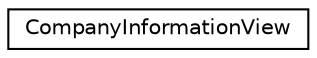 digraph G
{
  edge [fontname="Helvetica",fontsize="10",labelfontname="Helvetica",labelfontsize="10"];
  node [fontname="Helvetica",fontsize="10",shape=record];
  rankdir="LR";
  Node1 [label="CompanyInformationView",height=0.2,width=0.4,color="black", fillcolor="white", style="filled",URL="$interface_company_information_view.html"];
}
